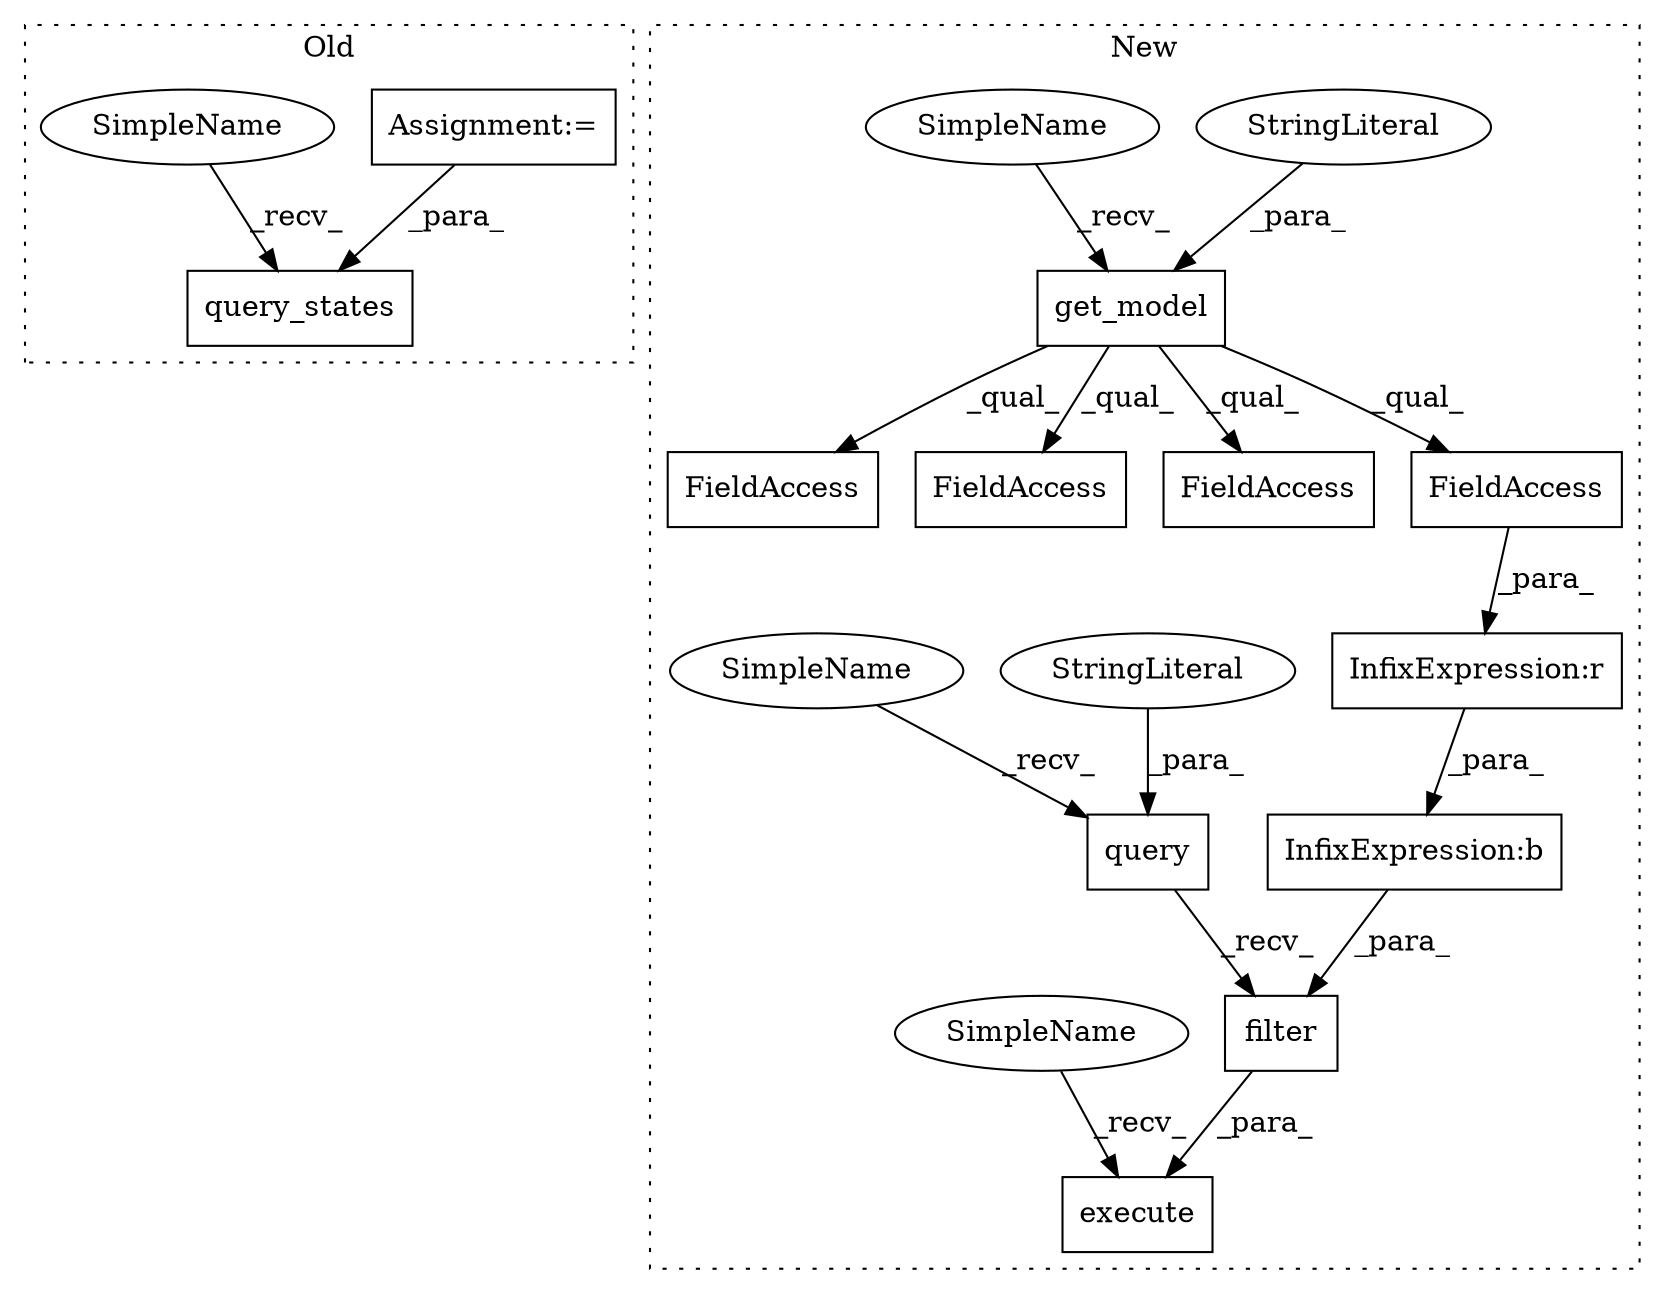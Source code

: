 digraph G {
subgraph cluster0 {
1 [label="query_states" a="32" s="2061,2084" l="13,1" shape="box"];
14 [label="Assignment:=" a="7" s="1457" l="35" shape="box"];
15 [label="SimpleName" a="42" s="2052" l="8" shape="ellipse"];
label = "Old";
style="dotted";
}
subgraph cluster1 {
2 [label="get_model" a="32" s="1220,1238" l="10,1" shape="box"];
3 [label="query" a="32" s="1260,1274" l="6,1" shape="box"];
4 [label="FieldAccess" a="22" s="1375" l="13" shape="box"];
5 [label="StringLiteral" a="45" s="1230" l="8" shape="ellipse"];
6 [label="StringLiteral" a="45" s="1266" l="8" shape="ellipse"];
7 [label="filter" a="32" s="1276,1446" l="7,1" shape="box"];
8 [label="FieldAccess" a="22" s="1767" l="19" shape="box"];
9 [label="FieldAccess" a="22" s="1750" l="16" shape="box"];
10 [label="FieldAccess" a="22" s="1412" l="19" shape="box"];
11 [label="InfixExpression:b" a="27" s="1370" l="3" shape="box"];
12 [label="execute" a="32" s="1727,1787" l="8,1" shape="box"];
13 [label="InfixExpression:r" a="27" s="1431" l="3" shape="box"];
16 [label="SimpleName" a="42" s="1211" l="8" shape="ellipse"];
17 [label="SimpleName" a="42" s="1251" l="8" shape="ellipse"];
18 [label="SimpleName" a="42" s="1718" l="8" shape="ellipse"];
label = "New";
style="dotted";
}
2 -> 10 [label="_qual_"];
2 -> 4 [label="_qual_"];
2 -> 8 [label="_qual_"];
2 -> 9 [label="_qual_"];
3 -> 7 [label="_recv_"];
5 -> 2 [label="_para_"];
6 -> 3 [label="_para_"];
7 -> 12 [label="_para_"];
10 -> 13 [label="_para_"];
11 -> 7 [label="_para_"];
13 -> 11 [label="_para_"];
14 -> 1 [label="_para_"];
15 -> 1 [label="_recv_"];
16 -> 2 [label="_recv_"];
17 -> 3 [label="_recv_"];
18 -> 12 [label="_recv_"];
}